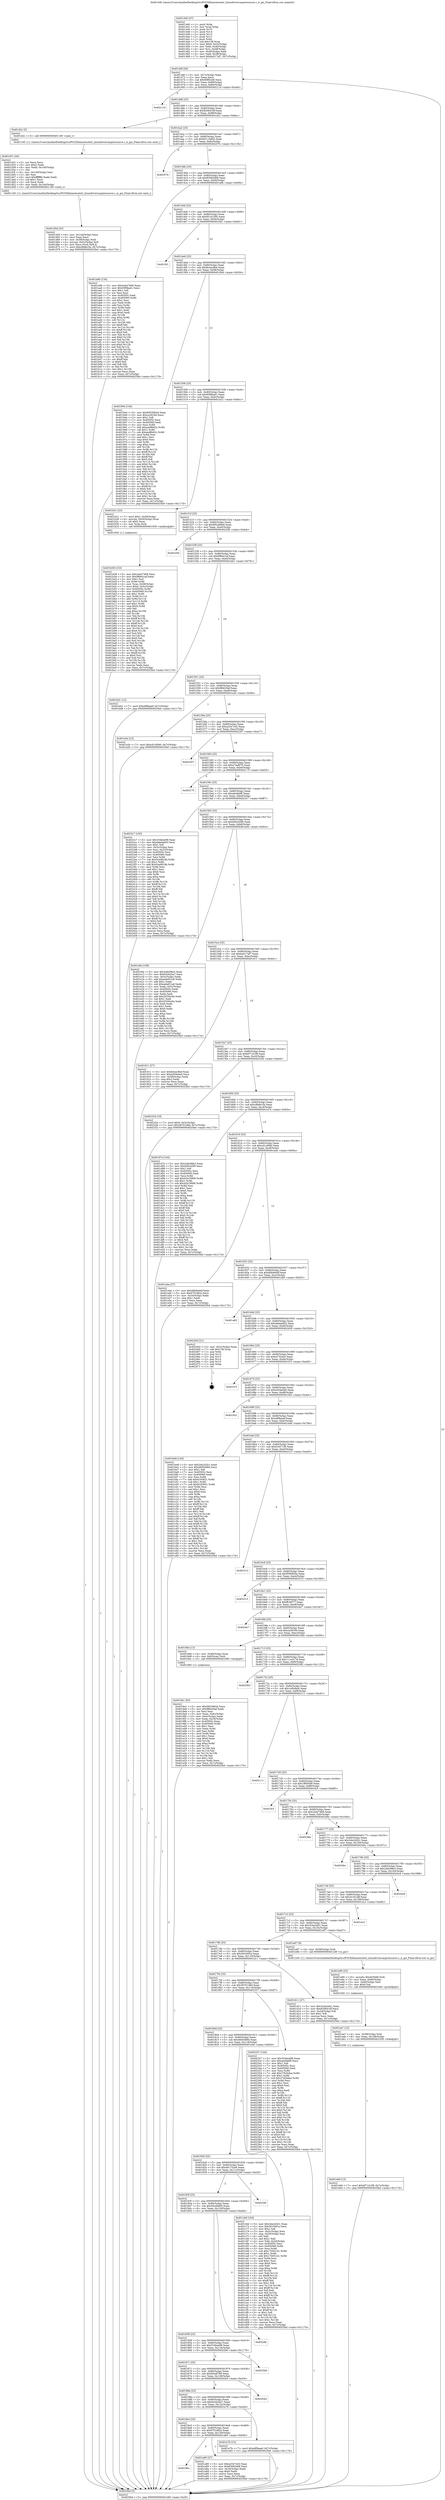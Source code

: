 digraph "0x401440" {
  label = "0x401440 (/mnt/c/Users/mathe/Desktop/tcc/POCII/binaries/extr_linuxdriversacpiresource.c_is_gsi_Final-ollvm.out::main(0))"
  labelloc = "t"
  node[shape=record]

  Entry [label="",width=0.3,height=0.3,shape=circle,fillcolor=black,style=filled]
  "0x40146f" [label="{
     0x40146f [26]\l
     | [instrs]\l
     &nbsp;&nbsp;0x40146f \<+3\>: mov -0x7c(%rbp),%eax\l
     &nbsp;&nbsp;0x401472 \<+2\>: mov %eax,%ecx\l
     &nbsp;&nbsp;0x401474 \<+6\>: sub $0x80ff32d6,%ecx\l
     &nbsp;&nbsp;0x40147a \<+3\>: mov %eax,-0x80(%rbp)\l
     &nbsp;&nbsp;0x40147d \<+6\>: mov %ecx,-0x84(%rbp)\l
     &nbsp;&nbsp;0x401483 \<+6\>: je 000000000040211d \<main+0xcdd\>\l
  }"]
  "0x40211d" [label="{
     0x40211d\l
  }", style=dashed]
  "0x401489" [label="{
     0x401489 [25]\l
     | [instrs]\l
     &nbsp;&nbsp;0x401489 \<+5\>: jmp 000000000040148e \<main+0x4e\>\l
     &nbsp;&nbsp;0x40148e \<+3\>: mov -0x80(%rbp),%eax\l
     &nbsp;&nbsp;0x401491 \<+5\>: sub $0x8206416f,%eax\l
     &nbsp;&nbsp;0x401496 \<+6\>: mov %eax,-0x88(%rbp)\l
     &nbsp;&nbsp;0x40149c \<+6\>: je 0000000000401d2c \<main+0x8ec\>\l
  }"]
  Exit [label="",width=0.3,height=0.3,shape=circle,fillcolor=black,style=filled,peripheries=2]
  "0x401d2c" [label="{
     0x401d2c [5]\l
     | [instrs]\l
     &nbsp;&nbsp;0x401d2c \<+5\>: call 0000000000401160 \<next_i\>\l
     | [calls]\l
     &nbsp;&nbsp;0x401160 \{1\} (/mnt/c/Users/mathe/Desktop/tcc/POCII/binaries/extr_linuxdriversacpiresource.c_is_gsi_Final-ollvm.out::next_i)\l
  }"]
  "0x4014a2" [label="{
     0x4014a2 [25]\l
     | [instrs]\l
     &nbsp;&nbsp;0x4014a2 \<+5\>: jmp 00000000004014a7 \<main+0x67\>\l
     &nbsp;&nbsp;0x4014a7 \<+3\>: mov -0x80(%rbp),%eax\l
     &nbsp;&nbsp;0x4014aa \<+5\>: sub $0x82116dd3,%eax\l
     &nbsp;&nbsp;0x4014af \<+6\>: mov %eax,-0x8c(%rbp)\l
     &nbsp;&nbsp;0x4014b5 \<+6\>: je 000000000040257b \<main+0x113b\>\l
  }"]
  "0x401eb6" [label="{
     0x401eb6 [12]\l
     | [instrs]\l
     &nbsp;&nbsp;0x401eb6 \<+7\>: movl $0xbf714198,-0x7c(%rbp)\l
     &nbsp;&nbsp;0x401ebd \<+5\>: jmp 00000000004025bd \<main+0x117d\>\l
  }"]
  "0x40257b" [label="{
     0x40257b\l
  }", style=dashed]
  "0x4014bb" [label="{
     0x4014bb [25]\l
     | [instrs]\l
     &nbsp;&nbsp;0x4014bb \<+5\>: jmp 00000000004014c0 \<main+0x80\>\l
     &nbsp;&nbsp;0x4014c0 \<+3\>: mov -0x80(%rbp),%eax\l
     &nbsp;&nbsp;0x4014c3 \<+5\>: sub $0x83082d08,%eax\l
     &nbsp;&nbsp;0x4014c8 \<+6\>: mov %eax,-0x90(%rbp)\l
     &nbsp;&nbsp;0x4014ce \<+6\>: je 0000000000401a9b \<main+0x65b\>\l
  }"]
  "0x401ea7" [label="{
     0x401ea7 [15]\l
     | [instrs]\l
     &nbsp;&nbsp;0x401ea7 \<+4\>: mov -0x58(%rbp),%rdi\l
     &nbsp;&nbsp;0x401eab \<+6\>: mov %eax,-0x148(%rbp)\l
     &nbsp;&nbsp;0x401eb1 \<+5\>: call 0000000000401030 \<free@plt\>\l
     | [calls]\l
     &nbsp;&nbsp;0x401030 \{1\} (unknown)\l
  }"]
  "0x401a9b" [label="{
     0x401a9b [134]\l
     | [instrs]\l
     &nbsp;&nbsp;0x401a9b \<+5\>: mov $0x2a447469,%eax\l
     &nbsp;&nbsp;0x401aa0 \<+5\>: mov $0x93f9bad1,%ecx\l
     &nbsp;&nbsp;0x401aa5 \<+2\>: mov $0x1,%dl\l
     &nbsp;&nbsp;0x401aa7 \<+2\>: xor %esi,%esi\l
     &nbsp;&nbsp;0x401aa9 \<+7\>: mov 0x40505c,%edi\l
     &nbsp;&nbsp;0x401ab0 \<+8\>: mov 0x405060,%r8d\l
     &nbsp;&nbsp;0x401ab8 \<+3\>: sub $0x1,%esi\l
     &nbsp;&nbsp;0x401abb \<+3\>: mov %edi,%r9d\l
     &nbsp;&nbsp;0x401abe \<+3\>: add %esi,%r9d\l
     &nbsp;&nbsp;0x401ac1 \<+4\>: imul %r9d,%edi\l
     &nbsp;&nbsp;0x401ac5 \<+3\>: and $0x1,%edi\l
     &nbsp;&nbsp;0x401ac8 \<+3\>: cmp $0x0,%edi\l
     &nbsp;&nbsp;0x401acb \<+4\>: sete %r10b\l
     &nbsp;&nbsp;0x401acf \<+4\>: cmp $0xa,%r8d\l
     &nbsp;&nbsp;0x401ad3 \<+4\>: setl %r11b\l
     &nbsp;&nbsp;0x401ad7 \<+3\>: mov %r10b,%bl\l
     &nbsp;&nbsp;0x401ada \<+3\>: xor $0xff,%bl\l
     &nbsp;&nbsp;0x401add \<+3\>: mov %r11b,%r14b\l
     &nbsp;&nbsp;0x401ae0 \<+4\>: xor $0xff,%r14b\l
     &nbsp;&nbsp;0x401ae4 \<+3\>: xor $0x0,%dl\l
     &nbsp;&nbsp;0x401ae7 \<+3\>: mov %bl,%r15b\l
     &nbsp;&nbsp;0x401aea \<+4\>: and $0x0,%r15b\l
     &nbsp;&nbsp;0x401aee \<+3\>: and %dl,%r10b\l
     &nbsp;&nbsp;0x401af1 \<+3\>: mov %r14b,%r12b\l
     &nbsp;&nbsp;0x401af4 \<+4\>: and $0x0,%r12b\l
     &nbsp;&nbsp;0x401af8 \<+3\>: and %dl,%r11b\l
     &nbsp;&nbsp;0x401afb \<+3\>: or %r10b,%r15b\l
     &nbsp;&nbsp;0x401afe \<+3\>: or %r11b,%r12b\l
     &nbsp;&nbsp;0x401b01 \<+3\>: xor %r12b,%r15b\l
     &nbsp;&nbsp;0x401b04 \<+3\>: or %r14b,%bl\l
     &nbsp;&nbsp;0x401b07 \<+3\>: xor $0xff,%bl\l
     &nbsp;&nbsp;0x401b0a \<+3\>: or $0x0,%dl\l
     &nbsp;&nbsp;0x401b0d \<+2\>: and %dl,%bl\l
     &nbsp;&nbsp;0x401b0f \<+3\>: or %bl,%r15b\l
     &nbsp;&nbsp;0x401b12 \<+4\>: test $0x1,%r15b\l
     &nbsp;&nbsp;0x401b16 \<+3\>: cmovne %ecx,%eax\l
     &nbsp;&nbsp;0x401b19 \<+3\>: mov %eax,-0x7c(%rbp)\l
     &nbsp;&nbsp;0x401b1c \<+5\>: jmp 00000000004025bd \<main+0x117d\>\l
  }"]
  "0x4014d4" [label="{
     0x4014d4 [25]\l
     | [instrs]\l
     &nbsp;&nbsp;0x4014d4 \<+5\>: jmp 00000000004014d9 \<main+0x99\>\l
     &nbsp;&nbsp;0x4014d9 \<+3\>: mov -0x80(%rbp),%eax\l
     &nbsp;&nbsp;0x4014dc \<+5\>: sub $0x851e2395,%eax\l
     &nbsp;&nbsp;0x4014e1 \<+6\>: mov %eax,-0x94(%rbp)\l
     &nbsp;&nbsp;0x4014e7 \<+6\>: je 0000000000401fd1 \<main+0xb91\>\l
  }"]
  "0x401e90" [label="{
     0x401e90 [23]\l
     | [instrs]\l
     &nbsp;&nbsp;0x401e90 \<+10\>: movabs $0x4030d6,%rdi\l
     &nbsp;&nbsp;0x401e9a \<+3\>: mov %eax,-0x60(%rbp)\l
     &nbsp;&nbsp;0x401e9d \<+3\>: mov -0x60(%rbp),%esi\l
     &nbsp;&nbsp;0x401ea0 \<+2\>: mov $0x0,%al\l
     &nbsp;&nbsp;0x401ea2 \<+5\>: call 0000000000401040 \<printf@plt\>\l
     | [calls]\l
     &nbsp;&nbsp;0x401040 \{1\} (unknown)\l
  }"]
  "0x401fd1" [label="{
     0x401fd1\l
  }", style=dashed]
  "0x4014ed" [label="{
     0x4014ed [25]\l
     | [instrs]\l
     &nbsp;&nbsp;0x4014ed \<+5\>: jmp 00000000004014f2 \<main+0xb2\>\l
     &nbsp;&nbsp;0x4014f2 \<+3\>: mov -0x80(%rbp),%eax\l
     &nbsp;&nbsp;0x4014f5 \<+5\>: sub $0x8cbac9bd,%eax\l
     &nbsp;&nbsp;0x4014fa \<+6\>: mov %eax,-0x98(%rbp)\l
     &nbsp;&nbsp;0x401500 \<+6\>: je 0000000000401944 \<main+0x504\>\l
  }"]
  "0x401d5d" [label="{
     0x401d5d [33]\l
     | [instrs]\l
     &nbsp;&nbsp;0x401d5d \<+6\>: mov -0x144(%rbp),%ecx\l
     &nbsp;&nbsp;0x401d63 \<+3\>: imul %eax,%ecx\l
     &nbsp;&nbsp;0x401d66 \<+4\>: mov -0x58(%rbp),%rdi\l
     &nbsp;&nbsp;0x401d6a \<+4\>: movslq -0x5c(%rbp),%r8\l
     &nbsp;&nbsp;0x401d6e \<+4\>: mov %ecx,(%rdi,%r8,4)\l
     &nbsp;&nbsp;0x401d72 \<+7\>: movl $0xc8b8e1fa,-0x7c(%rbp)\l
     &nbsp;&nbsp;0x401d79 \<+5\>: jmp 00000000004025bd \<main+0x117d\>\l
  }"]
  "0x401944" [label="{
     0x401944 [144]\l
     | [instrs]\l
     &nbsp;&nbsp;0x401944 \<+5\>: mov $0x69539644,%eax\l
     &nbsp;&nbsp;0x401949 \<+5\>: mov $0xca39184,%ecx\l
     &nbsp;&nbsp;0x40194e \<+2\>: mov $0x1,%dl\l
     &nbsp;&nbsp;0x401950 \<+7\>: mov 0x40505c,%esi\l
     &nbsp;&nbsp;0x401957 \<+7\>: mov 0x405060,%edi\l
     &nbsp;&nbsp;0x40195e \<+3\>: mov %esi,%r8d\l
     &nbsp;&nbsp;0x401961 \<+7\>: add $0xeed8b62c,%r8d\l
     &nbsp;&nbsp;0x401968 \<+4\>: sub $0x1,%r8d\l
     &nbsp;&nbsp;0x40196c \<+7\>: sub $0xeed8b62c,%r8d\l
     &nbsp;&nbsp;0x401973 \<+4\>: imul %r8d,%esi\l
     &nbsp;&nbsp;0x401977 \<+3\>: and $0x1,%esi\l
     &nbsp;&nbsp;0x40197a \<+3\>: cmp $0x0,%esi\l
     &nbsp;&nbsp;0x40197d \<+4\>: sete %r9b\l
     &nbsp;&nbsp;0x401981 \<+3\>: cmp $0xa,%edi\l
     &nbsp;&nbsp;0x401984 \<+4\>: setl %r10b\l
     &nbsp;&nbsp;0x401988 \<+3\>: mov %r9b,%r11b\l
     &nbsp;&nbsp;0x40198b \<+4\>: xor $0xff,%r11b\l
     &nbsp;&nbsp;0x40198f \<+3\>: mov %r10b,%bl\l
     &nbsp;&nbsp;0x401992 \<+3\>: xor $0xff,%bl\l
     &nbsp;&nbsp;0x401995 \<+3\>: xor $0x0,%dl\l
     &nbsp;&nbsp;0x401998 \<+3\>: mov %r11b,%r14b\l
     &nbsp;&nbsp;0x40199b \<+4\>: and $0x0,%r14b\l
     &nbsp;&nbsp;0x40199f \<+3\>: and %dl,%r9b\l
     &nbsp;&nbsp;0x4019a2 \<+3\>: mov %bl,%r15b\l
     &nbsp;&nbsp;0x4019a5 \<+4\>: and $0x0,%r15b\l
     &nbsp;&nbsp;0x4019a9 \<+3\>: and %dl,%r10b\l
     &nbsp;&nbsp;0x4019ac \<+3\>: or %r9b,%r14b\l
     &nbsp;&nbsp;0x4019af \<+3\>: or %r10b,%r15b\l
     &nbsp;&nbsp;0x4019b2 \<+3\>: xor %r15b,%r14b\l
     &nbsp;&nbsp;0x4019b5 \<+3\>: or %bl,%r11b\l
     &nbsp;&nbsp;0x4019b8 \<+4\>: xor $0xff,%r11b\l
     &nbsp;&nbsp;0x4019bc \<+3\>: or $0x0,%dl\l
     &nbsp;&nbsp;0x4019bf \<+3\>: and %dl,%r11b\l
     &nbsp;&nbsp;0x4019c2 \<+3\>: or %r11b,%r14b\l
     &nbsp;&nbsp;0x4019c5 \<+4\>: test $0x1,%r14b\l
     &nbsp;&nbsp;0x4019c9 \<+3\>: cmovne %ecx,%eax\l
     &nbsp;&nbsp;0x4019cc \<+3\>: mov %eax,-0x7c(%rbp)\l
     &nbsp;&nbsp;0x4019cf \<+5\>: jmp 00000000004025bd \<main+0x117d\>\l
  }"]
  "0x401506" [label="{
     0x401506 [25]\l
     | [instrs]\l
     &nbsp;&nbsp;0x401506 \<+5\>: jmp 000000000040150b \<main+0xcb\>\l
     &nbsp;&nbsp;0x40150b \<+3\>: mov -0x80(%rbp),%eax\l
     &nbsp;&nbsp;0x40150e \<+5\>: sub $0x93f9bad1,%eax\l
     &nbsp;&nbsp;0x401513 \<+6\>: mov %eax,-0x9c(%rbp)\l
     &nbsp;&nbsp;0x401519 \<+6\>: je 0000000000401b21 \<main+0x6e1\>\l
  }"]
  "0x401d31" [label="{
     0x401d31 [44]\l
     | [instrs]\l
     &nbsp;&nbsp;0x401d31 \<+2\>: xor %ecx,%ecx\l
     &nbsp;&nbsp;0x401d33 \<+5\>: mov $0x2,%edx\l
     &nbsp;&nbsp;0x401d38 \<+6\>: mov %edx,-0x140(%rbp)\l
     &nbsp;&nbsp;0x401d3e \<+1\>: cltd\l
     &nbsp;&nbsp;0x401d3f \<+6\>: mov -0x140(%rbp),%esi\l
     &nbsp;&nbsp;0x401d45 \<+2\>: idiv %esi\l
     &nbsp;&nbsp;0x401d47 \<+6\>: imul $0xfffffffe,%edx,%edx\l
     &nbsp;&nbsp;0x401d4d \<+3\>: sub $0x1,%ecx\l
     &nbsp;&nbsp;0x401d50 \<+2\>: sub %ecx,%edx\l
     &nbsp;&nbsp;0x401d52 \<+6\>: mov %edx,-0x144(%rbp)\l
     &nbsp;&nbsp;0x401d58 \<+5\>: call 0000000000401160 \<next_i\>\l
     | [calls]\l
     &nbsp;&nbsp;0x401160 \{1\} (/mnt/c/Users/mathe/Desktop/tcc/POCII/binaries/extr_linuxdriversacpiresource.c_is_gsi_Final-ollvm.out::next_i)\l
  }"]
  "0x401b21" [label="{
     0x401b21 [23]\l
     | [instrs]\l
     &nbsp;&nbsp;0x401b21 \<+7\>: movl $0x1,-0x50(%rbp)\l
     &nbsp;&nbsp;0x401b28 \<+4\>: movslq -0x50(%rbp),%rax\l
     &nbsp;&nbsp;0x401b2c \<+4\>: shl $0x2,%rax\l
     &nbsp;&nbsp;0x401b30 \<+3\>: mov %rax,%rdi\l
     &nbsp;&nbsp;0x401b33 \<+5\>: call 0000000000401050 \<malloc@plt\>\l
     | [calls]\l
     &nbsp;&nbsp;0x401050 \{1\} (unknown)\l
  }"]
  "0x40151f" [label="{
     0x40151f [25]\l
     | [instrs]\l
     &nbsp;&nbsp;0x40151f \<+5\>: jmp 0000000000401524 \<main+0xe4\>\l
     &nbsp;&nbsp;0x401524 \<+3\>: mov -0x80(%rbp),%eax\l
     &nbsp;&nbsp;0x401527 \<+5\>: sub $0x992a68ed,%eax\l
     &nbsp;&nbsp;0x40152c \<+6\>: mov %eax,-0xa0(%rbp)\l
     &nbsp;&nbsp;0x401532 \<+6\>: je 000000000040220b \<main+0xdcb\>\l
  }"]
  "0x401b38" [label="{
     0x401b38 [153]\l
     | [instrs]\l
     &nbsp;&nbsp;0x401b38 \<+5\>: mov $0x2a447469,%ecx\l
     &nbsp;&nbsp;0x401b3d \<+5\>: mov $0x9f6641af,%edx\l
     &nbsp;&nbsp;0x401b42 \<+3\>: mov $0x1,%sil\l
     &nbsp;&nbsp;0x401b45 \<+3\>: xor %r8d,%r8d\l
     &nbsp;&nbsp;0x401b48 \<+4\>: mov %rax,-0x58(%rbp)\l
     &nbsp;&nbsp;0x401b4c \<+7\>: movl $0x0,-0x5c(%rbp)\l
     &nbsp;&nbsp;0x401b53 \<+8\>: mov 0x40505c,%r9d\l
     &nbsp;&nbsp;0x401b5b \<+8\>: mov 0x405060,%r10d\l
     &nbsp;&nbsp;0x401b63 \<+4\>: sub $0x1,%r8d\l
     &nbsp;&nbsp;0x401b67 \<+3\>: mov %r9d,%r11d\l
     &nbsp;&nbsp;0x401b6a \<+3\>: add %r8d,%r11d\l
     &nbsp;&nbsp;0x401b6d \<+4\>: imul %r11d,%r9d\l
     &nbsp;&nbsp;0x401b71 \<+4\>: and $0x1,%r9d\l
     &nbsp;&nbsp;0x401b75 \<+4\>: cmp $0x0,%r9d\l
     &nbsp;&nbsp;0x401b79 \<+3\>: sete %bl\l
     &nbsp;&nbsp;0x401b7c \<+4\>: cmp $0xa,%r10d\l
     &nbsp;&nbsp;0x401b80 \<+4\>: setl %r14b\l
     &nbsp;&nbsp;0x401b84 \<+3\>: mov %bl,%r15b\l
     &nbsp;&nbsp;0x401b87 \<+4\>: xor $0xff,%r15b\l
     &nbsp;&nbsp;0x401b8b \<+3\>: mov %r14b,%r12b\l
     &nbsp;&nbsp;0x401b8e \<+4\>: xor $0xff,%r12b\l
     &nbsp;&nbsp;0x401b92 \<+4\>: xor $0x0,%sil\l
     &nbsp;&nbsp;0x401b96 \<+3\>: mov %r15b,%r13b\l
     &nbsp;&nbsp;0x401b99 \<+4\>: and $0x0,%r13b\l
     &nbsp;&nbsp;0x401b9d \<+3\>: and %sil,%bl\l
     &nbsp;&nbsp;0x401ba0 \<+3\>: mov %r12b,%al\l
     &nbsp;&nbsp;0x401ba3 \<+2\>: and $0x0,%al\l
     &nbsp;&nbsp;0x401ba5 \<+3\>: and %sil,%r14b\l
     &nbsp;&nbsp;0x401ba8 \<+3\>: or %bl,%r13b\l
     &nbsp;&nbsp;0x401bab \<+3\>: or %r14b,%al\l
     &nbsp;&nbsp;0x401bae \<+3\>: xor %al,%r13b\l
     &nbsp;&nbsp;0x401bb1 \<+3\>: or %r12b,%r15b\l
     &nbsp;&nbsp;0x401bb4 \<+4\>: xor $0xff,%r15b\l
     &nbsp;&nbsp;0x401bb8 \<+4\>: or $0x0,%sil\l
     &nbsp;&nbsp;0x401bbc \<+3\>: and %sil,%r15b\l
     &nbsp;&nbsp;0x401bbf \<+3\>: or %r15b,%r13b\l
     &nbsp;&nbsp;0x401bc2 \<+4\>: test $0x1,%r13b\l
     &nbsp;&nbsp;0x401bc6 \<+3\>: cmovne %edx,%ecx\l
     &nbsp;&nbsp;0x401bc9 \<+3\>: mov %ecx,-0x7c(%rbp)\l
     &nbsp;&nbsp;0x401bcc \<+5\>: jmp 00000000004025bd \<main+0x117d\>\l
  }"]
  "0x40220b" [label="{
     0x40220b\l
  }", style=dashed]
  "0x401538" [label="{
     0x401538 [25]\l
     | [instrs]\l
     &nbsp;&nbsp;0x401538 \<+5\>: jmp 000000000040153d \<main+0xfd\>\l
     &nbsp;&nbsp;0x40153d \<+3\>: mov -0x80(%rbp),%eax\l
     &nbsp;&nbsp;0x401540 \<+5\>: sub $0x9f6641af,%eax\l
     &nbsp;&nbsp;0x401545 \<+6\>: mov %eax,-0xa4(%rbp)\l
     &nbsp;&nbsp;0x40154b \<+6\>: je 0000000000401bd1 \<main+0x791\>\l
  }"]
  "0x4018bc" [label="{
     0x4018bc\l
  }", style=dashed]
  "0x401bd1" [label="{
     0x401bd1 [12]\l
     | [instrs]\l
     &nbsp;&nbsp;0x401bd1 \<+7\>: movl $0xe8f9aaef,-0x7c(%rbp)\l
     &nbsp;&nbsp;0x401bd8 \<+5\>: jmp 00000000004025bd \<main+0x117d\>\l
  }"]
  "0x401551" [label="{
     0x401551 [25]\l
     | [instrs]\l
     &nbsp;&nbsp;0x401551 \<+5\>: jmp 0000000000401556 \<main+0x116\>\l
     &nbsp;&nbsp;0x401556 \<+3\>: mov -0x80(%rbp),%eax\l
     &nbsp;&nbsp;0x401559 \<+5\>: sub $0x9fb629af,%eax\l
     &nbsp;&nbsp;0x40155e \<+6\>: mov %eax,-0xa8(%rbp)\l
     &nbsp;&nbsp;0x401564 \<+6\>: je 0000000000401a3e \<main+0x5fe\>\l
  }"]
  "0x401a80" [label="{
     0x401a80 [27]\l
     | [instrs]\l
     &nbsp;&nbsp;0x401a80 \<+5\>: mov $0xa2547c43,%eax\l
     &nbsp;&nbsp;0x401a85 \<+5\>: mov $0x83082d08,%ecx\l
     &nbsp;&nbsp;0x401a8a \<+3\>: mov -0x34(%rbp),%edx\l
     &nbsp;&nbsp;0x401a8d \<+3\>: cmp $0x0,%edx\l
     &nbsp;&nbsp;0x401a90 \<+3\>: cmove %ecx,%eax\l
     &nbsp;&nbsp;0x401a93 \<+3\>: mov %eax,-0x7c(%rbp)\l
     &nbsp;&nbsp;0x401a96 \<+5\>: jmp 00000000004025bd \<main+0x117d\>\l
  }"]
  "0x401a3e" [label="{
     0x401a3e [12]\l
     | [instrs]\l
     &nbsp;&nbsp;0x401a3e \<+7\>: movl $0xcd1c6f46,-0x7c(%rbp)\l
     &nbsp;&nbsp;0x401a45 \<+5\>: jmp 00000000004025bd \<main+0x117d\>\l
  }"]
  "0x40156a" [label="{
     0x40156a [25]\l
     | [instrs]\l
     &nbsp;&nbsp;0x40156a \<+5\>: jmp 000000000040156f \<main+0x12f\>\l
     &nbsp;&nbsp;0x40156f \<+3\>: mov -0x80(%rbp),%eax\l
     &nbsp;&nbsp;0x401572 \<+5\>: sub $0xa2547c43,%eax\l
     &nbsp;&nbsp;0x401577 \<+6\>: mov %eax,-0xac(%rbp)\l
     &nbsp;&nbsp;0x40157d \<+6\>: je 0000000000402307 \<main+0xec7\>\l
  }"]
  "0x4018a3" [label="{
     0x4018a3 [25]\l
     | [instrs]\l
     &nbsp;&nbsp;0x4018a3 \<+5\>: jmp 00000000004018a8 \<main+0x468\>\l
     &nbsp;&nbsp;0x4018a8 \<+3\>: mov -0x80(%rbp),%eax\l
     &nbsp;&nbsp;0x4018ab \<+5\>: sub $0x67f1d82e,%eax\l
     &nbsp;&nbsp;0x4018b0 \<+6\>: mov %eax,-0x130(%rbp)\l
     &nbsp;&nbsp;0x4018b6 \<+6\>: je 0000000000401a80 \<main+0x640\>\l
  }"]
  "0x402307" [label="{
     0x402307\l
  }", style=dashed]
  "0x401583" [label="{
     0x401583 [25]\l
     | [instrs]\l
     &nbsp;&nbsp;0x401583 \<+5\>: jmp 0000000000401588 \<main+0x148\>\l
     &nbsp;&nbsp;0x401588 \<+3\>: mov -0x80(%rbp),%eax\l
     &nbsp;&nbsp;0x40158b \<+5\>: sub $0xa74af070,%eax\l
     &nbsp;&nbsp;0x401590 \<+6\>: mov %eax,-0xb0(%rbp)\l
     &nbsp;&nbsp;0x401596 \<+6\>: je 0000000000402175 \<main+0xd35\>\l
  }"]
  "0x401e7b" [label="{
     0x401e7b [12]\l
     | [instrs]\l
     &nbsp;&nbsp;0x401e7b \<+7\>: movl $0xe8f9aaef,-0x7c(%rbp)\l
     &nbsp;&nbsp;0x401e82 \<+5\>: jmp 00000000004025bd \<main+0x117d\>\l
  }"]
  "0x402175" [label="{
     0x402175\l
  }", style=dashed]
  "0x40159c" [label="{
     0x40159c [25]\l
     | [instrs]\l
     &nbsp;&nbsp;0x40159c \<+5\>: jmp 00000000004015a1 \<main+0x161\>\l
     &nbsp;&nbsp;0x4015a1 \<+3\>: mov -0x80(%rbp),%eax\l
     &nbsp;&nbsp;0x4015a4 \<+5\>: sub $0xabcfebf9,%eax\l
     &nbsp;&nbsp;0x4015a9 \<+6\>: mov %eax,-0xb4(%rbp)\l
     &nbsp;&nbsp;0x4015af \<+6\>: je 00000000004023c7 \<main+0xf87\>\l
  }"]
  "0x40188a" [label="{
     0x40188a [25]\l
     | [instrs]\l
     &nbsp;&nbsp;0x40188a \<+5\>: jmp 000000000040188f \<main+0x44f\>\l
     &nbsp;&nbsp;0x40188f \<+3\>: mov -0x80(%rbp),%eax\l
     &nbsp;&nbsp;0x401892 \<+5\>: sub $0x642b2ba7,%eax\l
     &nbsp;&nbsp;0x401897 \<+6\>: mov %eax,-0x12c(%rbp)\l
     &nbsp;&nbsp;0x40189d \<+6\>: je 0000000000401e7b \<main+0xa3b\>\l
  }"]
  "0x4023c7" [label="{
     0x4023c7 [150]\l
     | [instrs]\l
     &nbsp;&nbsp;0x4023c7 \<+5\>: mov $0x534bee98,%eax\l
     &nbsp;&nbsp;0x4023cc \<+5\>: mov $0xddeba603,%ecx\l
     &nbsp;&nbsp;0x4023d1 \<+2\>: mov $0x1,%dl\l
     &nbsp;&nbsp;0x4023d3 \<+3\>: mov -0x3c(%rbp),%esi\l
     &nbsp;&nbsp;0x4023d6 \<+3\>: mov %esi,-0x2c(%rbp)\l
     &nbsp;&nbsp;0x4023d9 \<+7\>: mov 0x40505c,%esi\l
     &nbsp;&nbsp;0x4023e0 \<+7\>: mov 0x405060,%edi\l
     &nbsp;&nbsp;0x4023e7 \<+3\>: mov %esi,%r8d\l
     &nbsp;&nbsp;0x4023ea \<+7\>: sub $0x5ced818b,%r8d\l
     &nbsp;&nbsp;0x4023f1 \<+4\>: sub $0x1,%r8d\l
     &nbsp;&nbsp;0x4023f5 \<+7\>: add $0x5ced818b,%r8d\l
     &nbsp;&nbsp;0x4023fc \<+4\>: imul %r8d,%esi\l
     &nbsp;&nbsp;0x402400 \<+3\>: and $0x1,%esi\l
     &nbsp;&nbsp;0x402403 \<+3\>: cmp $0x0,%esi\l
     &nbsp;&nbsp;0x402406 \<+4\>: sete %r9b\l
     &nbsp;&nbsp;0x40240a \<+3\>: cmp $0xa,%edi\l
     &nbsp;&nbsp;0x40240d \<+4\>: setl %r10b\l
     &nbsp;&nbsp;0x402411 \<+3\>: mov %r9b,%r11b\l
     &nbsp;&nbsp;0x402414 \<+4\>: xor $0xff,%r11b\l
     &nbsp;&nbsp;0x402418 \<+3\>: mov %r10b,%bl\l
     &nbsp;&nbsp;0x40241b \<+3\>: xor $0xff,%bl\l
     &nbsp;&nbsp;0x40241e \<+3\>: xor $0x0,%dl\l
     &nbsp;&nbsp;0x402421 \<+3\>: mov %r11b,%r14b\l
     &nbsp;&nbsp;0x402424 \<+4\>: and $0x0,%r14b\l
     &nbsp;&nbsp;0x402428 \<+3\>: and %dl,%r9b\l
     &nbsp;&nbsp;0x40242b \<+3\>: mov %bl,%r15b\l
     &nbsp;&nbsp;0x40242e \<+4\>: and $0x0,%r15b\l
     &nbsp;&nbsp;0x402432 \<+3\>: and %dl,%r10b\l
     &nbsp;&nbsp;0x402435 \<+3\>: or %r9b,%r14b\l
     &nbsp;&nbsp;0x402438 \<+3\>: or %r10b,%r15b\l
     &nbsp;&nbsp;0x40243b \<+3\>: xor %r15b,%r14b\l
     &nbsp;&nbsp;0x40243e \<+3\>: or %bl,%r11b\l
     &nbsp;&nbsp;0x402441 \<+4\>: xor $0xff,%r11b\l
     &nbsp;&nbsp;0x402445 \<+3\>: or $0x0,%dl\l
     &nbsp;&nbsp;0x402448 \<+3\>: and %dl,%r11b\l
     &nbsp;&nbsp;0x40244b \<+3\>: or %r11b,%r14b\l
     &nbsp;&nbsp;0x40244e \<+4\>: test $0x1,%r14b\l
     &nbsp;&nbsp;0x402452 \<+3\>: cmovne %ecx,%eax\l
     &nbsp;&nbsp;0x402455 \<+3\>: mov %eax,-0x7c(%rbp)\l
     &nbsp;&nbsp;0x402458 \<+5\>: jmp 00000000004025bd \<main+0x117d\>\l
  }"]
  "0x4015b5" [label="{
     0x4015b5 [25]\l
     | [instrs]\l
     &nbsp;&nbsp;0x4015b5 \<+5\>: jmp 00000000004015ba \<main+0x17a\>\l
     &nbsp;&nbsp;0x4015ba \<+3\>: mov -0x80(%rbp),%eax\l
     &nbsp;&nbsp;0x4015bd \<+5\>: sub $0xb00c45f0,%eax\l
     &nbsp;&nbsp;0x4015c2 \<+6\>: mov %eax,-0xb8(%rbp)\l
     &nbsp;&nbsp;0x4015c8 \<+6\>: je 0000000000401e0e \<main+0x9ce\>\l
  }"]
  "0x402044" [label="{
     0x402044\l
  }", style=dashed]
  "0x401e0e" [label="{
     0x401e0e [109]\l
     | [instrs]\l
     &nbsp;&nbsp;0x401e0e \<+5\>: mov $0x2ddc98e3,%eax\l
     &nbsp;&nbsp;0x401e13 \<+5\>: mov $0x642b2ba7,%ecx\l
     &nbsp;&nbsp;0x401e18 \<+3\>: mov -0x5c(%rbp),%edx\l
     &nbsp;&nbsp;0x401e1b \<+6\>: add $0xeebd51a6,%edx\l
     &nbsp;&nbsp;0x401e21 \<+3\>: add $0x1,%edx\l
     &nbsp;&nbsp;0x401e24 \<+6\>: sub $0xeebd51a6,%edx\l
     &nbsp;&nbsp;0x401e2a \<+3\>: mov %edx,-0x5c(%rbp)\l
     &nbsp;&nbsp;0x401e2d \<+7\>: mov 0x40505c,%edx\l
     &nbsp;&nbsp;0x401e34 \<+7\>: mov 0x405060,%esi\l
     &nbsp;&nbsp;0x401e3b \<+2\>: mov %edx,%edi\l
     &nbsp;&nbsp;0x401e3d \<+6\>: add $0x2035bc6a,%edi\l
     &nbsp;&nbsp;0x401e43 \<+3\>: sub $0x1,%edi\l
     &nbsp;&nbsp;0x401e46 \<+6\>: sub $0x2035bc6a,%edi\l
     &nbsp;&nbsp;0x401e4c \<+3\>: imul %edi,%edx\l
     &nbsp;&nbsp;0x401e4f \<+3\>: and $0x1,%edx\l
     &nbsp;&nbsp;0x401e52 \<+3\>: cmp $0x0,%edx\l
     &nbsp;&nbsp;0x401e55 \<+4\>: sete %r8b\l
     &nbsp;&nbsp;0x401e59 \<+3\>: cmp $0xa,%esi\l
     &nbsp;&nbsp;0x401e5c \<+4\>: setl %r9b\l
     &nbsp;&nbsp;0x401e60 \<+3\>: mov %r8b,%r10b\l
     &nbsp;&nbsp;0x401e63 \<+3\>: and %r9b,%r10b\l
     &nbsp;&nbsp;0x401e66 \<+3\>: xor %r9b,%r8b\l
     &nbsp;&nbsp;0x401e69 \<+3\>: or %r8b,%r10b\l
     &nbsp;&nbsp;0x401e6c \<+4\>: test $0x1,%r10b\l
     &nbsp;&nbsp;0x401e70 \<+3\>: cmovne %ecx,%eax\l
     &nbsp;&nbsp;0x401e73 \<+3\>: mov %eax,-0x7c(%rbp)\l
     &nbsp;&nbsp;0x401e76 \<+5\>: jmp 00000000004025bd \<main+0x117d\>\l
  }"]
  "0x4015ce" [label="{
     0x4015ce [25]\l
     | [instrs]\l
     &nbsp;&nbsp;0x4015ce \<+5\>: jmp 00000000004015d3 \<main+0x193\>\l
     &nbsp;&nbsp;0x4015d3 \<+3\>: mov -0x80(%rbp),%eax\l
     &nbsp;&nbsp;0x4015d6 \<+5\>: sub $0xba517af7,%eax\l
     &nbsp;&nbsp;0x4015db \<+6\>: mov %eax,-0xbc(%rbp)\l
     &nbsp;&nbsp;0x4015e1 \<+6\>: je 0000000000401911 \<main+0x4d1\>\l
  }"]
  "0x401871" [label="{
     0x401871 [25]\l
     | [instrs]\l
     &nbsp;&nbsp;0x401871 \<+5\>: jmp 0000000000401876 \<main+0x436\>\l
     &nbsp;&nbsp;0x401876 \<+3\>: mov -0x80(%rbp),%eax\l
     &nbsp;&nbsp;0x401879 \<+5\>: sub $0x60edf789,%eax\l
     &nbsp;&nbsp;0x40187e \<+6\>: mov %eax,-0x128(%rbp)\l
     &nbsp;&nbsp;0x401884 \<+6\>: je 0000000000402044 \<main+0xc04\>\l
  }"]
  "0x401911" [label="{
     0x401911 [27]\l
     | [instrs]\l
     &nbsp;&nbsp;0x401911 \<+5\>: mov $0x8cbac9bd,%eax\l
     &nbsp;&nbsp;0x401916 \<+5\>: mov $0xe504e0a0,%ecx\l
     &nbsp;&nbsp;0x40191b \<+3\>: mov -0x38(%rbp),%edx\l
     &nbsp;&nbsp;0x40191e \<+3\>: cmp $0x2,%edx\l
     &nbsp;&nbsp;0x401921 \<+3\>: cmovne %ecx,%eax\l
     &nbsp;&nbsp;0x401924 \<+3\>: mov %eax,-0x7c(%rbp)\l
     &nbsp;&nbsp;0x401927 \<+5\>: jmp 00000000004025bd \<main+0x117d\>\l
  }"]
  "0x4015e7" [label="{
     0x4015e7 [25]\l
     | [instrs]\l
     &nbsp;&nbsp;0x4015e7 \<+5\>: jmp 00000000004015ec \<main+0x1ac\>\l
     &nbsp;&nbsp;0x4015ec \<+3\>: mov -0x80(%rbp),%eax\l
     &nbsp;&nbsp;0x4015ef \<+5\>: sub $0xbf714198,%eax\l
     &nbsp;&nbsp;0x4015f4 \<+6\>: mov %eax,-0xc0(%rbp)\l
     &nbsp;&nbsp;0x4015fa \<+6\>: je 0000000000402324 \<main+0xee4\>\l
  }"]
  "0x4025bd" [label="{
     0x4025bd [5]\l
     | [instrs]\l
     &nbsp;&nbsp;0x4025bd \<+5\>: jmp 000000000040146f \<main+0x2f\>\l
  }"]
  "0x401440" [label="{
     0x401440 [47]\l
     | [instrs]\l
     &nbsp;&nbsp;0x401440 \<+1\>: push %rbp\l
     &nbsp;&nbsp;0x401441 \<+3\>: mov %rsp,%rbp\l
     &nbsp;&nbsp;0x401444 \<+2\>: push %r15\l
     &nbsp;&nbsp;0x401446 \<+2\>: push %r14\l
     &nbsp;&nbsp;0x401448 \<+2\>: push %r13\l
     &nbsp;&nbsp;0x40144a \<+2\>: push %r12\l
     &nbsp;&nbsp;0x40144c \<+1\>: push %rbx\l
     &nbsp;&nbsp;0x40144d \<+7\>: sub $0x138,%rsp\l
     &nbsp;&nbsp;0x401454 \<+7\>: movl $0x0,-0x3c(%rbp)\l
     &nbsp;&nbsp;0x40145b \<+3\>: mov %edi,-0x40(%rbp)\l
     &nbsp;&nbsp;0x40145e \<+4\>: mov %rsi,-0x48(%rbp)\l
     &nbsp;&nbsp;0x401462 \<+3\>: mov -0x40(%rbp),%edi\l
     &nbsp;&nbsp;0x401465 \<+3\>: mov %edi,-0x38(%rbp)\l
     &nbsp;&nbsp;0x401468 \<+7\>: movl $0xba517af7,-0x7c(%rbp)\l
  }"]
  "0x4025b6" [label="{
     0x4025b6\l
  }", style=dashed]
  "0x402324" [label="{
     0x402324 [19]\l
     | [instrs]\l
     &nbsp;&nbsp;0x402324 \<+7\>: movl $0x0,-0x3c(%rbp)\l
     &nbsp;&nbsp;0x40232b \<+7\>: movl $0x3870148d,-0x7c(%rbp)\l
     &nbsp;&nbsp;0x402332 \<+5\>: jmp 00000000004025bd \<main+0x117d\>\l
  }"]
  "0x401600" [label="{
     0x401600 [25]\l
     | [instrs]\l
     &nbsp;&nbsp;0x401600 \<+5\>: jmp 0000000000401605 \<main+0x1c5\>\l
     &nbsp;&nbsp;0x401605 \<+3\>: mov -0x80(%rbp),%eax\l
     &nbsp;&nbsp;0x401608 \<+5\>: sub $0xc8b8e1fa,%eax\l
     &nbsp;&nbsp;0x40160d \<+6\>: mov %eax,-0xc4(%rbp)\l
     &nbsp;&nbsp;0x401613 \<+6\>: je 0000000000401d7e \<main+0x93e\>\l
  }"]
  "0x401858" [label="{
     0x401858 [25]\l
     | [instrs]\l
     &nbsp;&nbsp;0x401858 \<+5\>: jmp 000000000040185d \<main+0x41d\>\l
     &nbsp;&nbsp;0x40185d \<+3\>: mov -0x80(%rbp),%eax\l
     &nbsp;&nbsp;0x401860 \<+5\>: sub $0x534bee98,%eax\l
     &nbsp;&nbsp;0x401865 \<+6\>: mov %eax,-0x124(%rbp)\l
     &nbsp;&nbsp;0x40186b \<+6\>: je 00000000004025b6 \<main+0x1176\>\l
  }"]
  "0x401d7e" [label="{
     0x401d7e [144]\l
     | [instrs]\l
     &nbsp;&nbsp;0x401d7e \<+5\>: mov $0x2ddc98e3,%eax\l
     &nbsp;&nbsp;0x401d83 \<+5\>: mov $0xb00c45f0,%ecx\l
     &nbsp;&nbsp;0x401d88 \<+2\>: mov $0x1,%dl\l
     &nbsp;&nbsp;0x401d8a \<+7\>: mov 0x40505c,%esi\l
     &nbsp;&nbsp;0x401d91 \<+7\>: mov 0x405060,%edi\l
     &nbsp;&nbsp;0x401d98 \<+3\>: mov %esi,%r8d\l
     &nbsp;&nbsp;0x401d9b \<+7\>: add $0x42b19906,%r8d\l
     &nbsp;&nbsp;0x401da2 \<+4\>: sub $0x1,%r8d\l
     &nbsp;&nbsp;0x401da6 \<+7\>: sub $0x42b19906,%r8d\l
     &nbsp;&nbsp;0x401dad \<+4\>: imul %r8d,%esi\l
     &nbsp;&nbsp;0x401db1 \<+3\>: and $0x1,%esi\l
     &nbsp;&nbsp;0x401db4 \<+3\>: cmp $0x0,%esi\l
     &nbsp;&nbsp;0x401db7 \<+4\>: sete %r9b\l
     &nbsp;&nbsp;0x401dbb \<+3\>: cmp $0xa,%edi\l
     &nbsp;&nbsp;0x401dbe \<+4\>: setl %r10b\l
     &nbsp;&nbsp;0x401dc2 \<+3\>: mov %r9b,%r11b\l
     &nbsp;&nbsp;0x401dc5 \<+4\>: xor $0xff,%r11b\l
     &nbsp;&nbsp;0x401dc9 \<+3\>: mov %r10b,%bl\l
     &nbsp;&nbsp;0x401dcc \<+3\>: xor $0xff,%bl\l
     &nbsp;&nbsp;0x401dcf \<+3\>: xor $0x0,%dl\l
     &nbsp;&nbsp;0x401dd2 \<+3\>: mov %r11b,%r14b\l
     &nbsp;&nbsp;0x401dd5 \<+4\>: and $0x0,%r14b\l
     &nbsp;&nbsp;0x401dd9 \<+3\>: and %dl,%r9b\l
     &nbsp;&nbsp;0x401ddc \<+3\>: mov %bl,%r15b\l
     &nbsp;&nbsp;0x401ddf \<+4\>: and $0x0,%r15b\l
     &nbsp;&nbsp;0x401de3 \<+3\>: and %dl,%r10b\l
     &nbsp;&nbsp;0x401de6 \<+3\>: or %r9b,%r14b\l
     &nbsp;&nbsp;0x401de9 \<+3\>: or %r10b,%r15b\l
     &nbsp;&nbsp;0x401dec \<+3\>: xor %r15b,%r14b\l
     &nbsp;&nbsp;0x401def \<+3\>: or %bl,%r11b\l
     &nbsp;&nbsp;0x401df2 \<+4\>: xor $0xff,%r11b\l
     &nbsp;&nbsp;0x401df6 \<+3\>: or $0x0,%dl\l
     &nbsp;&nbsp;0x401df9 \<+3\>: and %dl,%r11b\l
     &nbsp;&nbsp;0x401dfc \<+3\>: or %r11b,%r14b\l
     &nbsp;&nbsp;0x401dff \<+4\>: test $0x1,%r14b\l
     &nbsp;&nbsp;0x401e03 \<+3\>: cmovne %ecx,%eax\l
     &nbsp;&nbsp;0x401e06 \<+3\>: mov %eax,-0x7c(%rbp)\l
     &nbsp;&nbsp;0x401e09 \<+5\>: jmp 00000000004025bd \<main+0x117d\>\l
  }"]
  "0x401619" [label="{
     0x401619 [25]\l
     | [instrs]\l
     &nbsp;&nbsp;0x401619 \<+5\>: jmp 000000000040161e \<main+0x1de\>\l
     &nbsp;&nbsp;0x40161e \<+3\>: mov -0x80(%rbp),%eax\l
     &nbsp;&nbsp;0x401621 \<+5\>: sub $0xcd1c6f46,%eax\l
     &nbsp;&nbsp;0x401626 \<+6\>: mov %eax,-0xc8(%rbp)\l
     &nbsp;&nbsp;0x40162c \<+6\>: je 0000000000401a4a \<main+0x60a\>\l
  }"]
  "0x4022fb" [label="{
     0x4022fb\l
  }", style=dashed]
  "0x401a4a" [label="{
     0x401a4a [27]\l
     | [instrs]\l
     &nbsp;&nbsp;0x401a4a \<+5\>: mov $0xd0b9dd4f,%eax\l
     &nbsp;&nbsp;0x401a4f \<+5\>: mov $0x67f1d82e,%ecx\l
     &nbsp;&nbsp;0x401a54 \<+3\>: mov -0x34(%rbp),%edx\l
     &nbsp;&nbsp;0x401a57 \<+3\>: cmp $0x1,%edx\l
     &nbsp;&nbsp;0x401a5a \<+3\>: cmovl %ecx,%eax\l
     &nbsp;&nbsp;0x401a5d \<+3\>: mov %eax,-0x7c(%rbp)\l
     &nbsp;&nbsp;0x401a60 \<+5\>: jmp 00000000004025bd \<main+0x117d\>\l
  }"]
  "0x401632" [label="{
     0x401632 [25]\l
     | [instrs]\l
     &nbsp;&nbsp;0x401632 \<+5\>: jmp 0000000000401637 \<main+0x1f7\>\l
     &nbsp;&nbsp;0x401637 \<+3\>: mov -0x80(%rbp),%eax\l
     &nbsp;&nbsp;0x40163a \<+5\>: sub $0xd0b9dd4f,%eax\l
     &nbsp;&nbsp;0x40163f \<+6\>: mov %eax,-0xcc(%rbp)\l
     &nbsp;&nbsp;0x401645 \<+6\>: je 0000000000401a65 \<main+0x625\>\l
  }"]
  "0x40183f" [label="{
     0x40183f [25]\l
     | [instrs]\l
     &nbsp;&nbsp;0x40183f \<+5\>: jmp 0000000000401844 \<main+0x404\>\l
     &nbsp;&nbsp;0x401844 \<+3\>: mov -0x80(%rbp),%eax\l
     &nbsp;&nbsp;0x401847 \<+5\>: sub $0x50c46600,%eax\l
     &nbsp;&nbsp;0x40184c \<+6\>: mov %eax,-0x120(%rbp)\l
     &nbsp;&nbsp;0x401852 \<+6\>: je 00000000004022fb \<main+0xebb\>\l
  }"]
  "0x401a65" [label="{
     0x401a65\l
  }", style=dashed]
  "0x40164b" [label="{
     0x40164b [25]\l
     | [instrs]\l
     &nbsp;&nbsp;0x40164b \<+5\>: jmp 0000000000401650 \<main+0x210\>\l
     &nbsp;&nbsp;0x401650 \<+3\>: mov -0x80(%rbp),%eax\l
     &nbsp;&nbsp;0x401653 \<+5\>: sub $0xddeba603,%eax\l
     &nbsp;&nbsp;0x401658 \<+6\>: mov %eax,-0xd0(%rbp)\l
     &nbsp;&nbsp;0x40165e \<+6\>: je 000000000040245d \<main+0x101d\>\l
  }"]
  "0x40226f" [label="{
     0x40226f\l
  }", style=dashed]
  "0x40245d" [label="{
     0x40245d [21]\l
     | [instrs]\l
     &nbsp;&nbsp;0x40245d \<+3\>: mov -0x2c(%rbp),%eax\l
     &nbsp;&nbsp;0x402460 \<+7\>: add $0x138,%rsp\l
     &nbsp;&nbsp;0x402467 \<+1\>: pop %rbx\l
     &nbsp;&nbsp;0x402468 \<+2\>: pop %r12\l
     &nbsp;&nbsp;0x40246a \<+2\>: pop %r13\l
     &nbsp;&nbsp;0x40246c \<+2\>: pop %r14\l
     &nbsp;&nbsp;0x40246e \<+2\>: pop %r15\l
     &nbsp;&nbsp;0x402470 \<+1\>: pop %rbp\l
     &nbsp;&nbsp;0x402471 \<+1\>: ret\l
  }"]
  "0x401664" [label="{
     0x401664 [25]\l
     | [instrs]\l
     &nbsp;&nbsp;0x401664 \<+5\>: jmp 0000000000401669 \<main+0x229\>\l
     &nbsp;&nbsp;0x401669 \<+3\>: mov -0x80(%rbp),%eax\l
     &nbsp;&nbsp;0x40166c \<+5\>: sub $0xe27fcda3,%eax\l
     &nbsp;&nbsp;0x401671 \<+6\>: mov %eax,-0xd4(%rbp)\l
     &nbsp;&nbsp;0x401677 \<+6\>: je 0000000000401f15 \<main+0xad5\>\l
  }"]
  "0x401826" [label="{
     0x401826 [25]\l
     | [instrs]\l
     &nbsp;&nbsp;0x401826 \<+5\>: jmp 000000000040182b \<main+0x3eb\>\l
     &nbsp;&nbsp;0x40182b \<+3\>: mov -0x80(%rbp),%eax\l
     &nbsp;&nbsp;0x40182e \<+5\>: sub $0x491742e6,%eax\l
     &nbsp;&nbsp;0x401833 \<+6\>: mov %eax,-0x11c(%rbp)\l
     &nbsp;&nbsp;0x401839 \<+6\>: je 000000000040226f \<main+0xe2f\>\l
  }"]
  "0x401f15" [label="{
     0x401f15\l
  }", style=dashed]
  "0x40167d" [label="{
     0x40167d [25]\l
     | [instrs]\l
     &nbsp;&nbsp;0x40167d \<+5\>: jmp 0000000000401682 \<main+0x242\>\l
     &nbsp;&nbsp;0x401682 \<+3\>: mov -0x80(%rbp),%eax\l
     &nbsp;&nbsp;0x401685 \<+5\>: sub $0xe504e0a0,%eax\l
     &nbsp;&nbsp;0x40168a \<+6\>: mov %eax,-0xd8(%rbp)\l
     &nbsp;&nbsp;0x401690 \<+6\>: je 000000000040192c \<main+0x4ec\>\l
  }"]
  "0x401c6d" [label="{
     0x401c6d [164]\l
     | [instrs]\l
     &nbsp;&nbsp;0x401c6d \<+5\>: mov $0x2da242b1,%eax\l
     &nbsp;&nbsp;0x401c72 \<+5\>: mov $0x36164f1a,%ecx\l
     &nbsp;&nbsp;0x401c77 \<+2\>: mov $0x1,%dl\l
     &nbsp;&nbsp;0x401c79 \<+3\>: mov -0x5c(%rbp),%esi\l
     &nbsp;&nbsp;0x401c7c \<+3\>: cmp -0x50(%rbp),%esi\l
     &nbsp;&nbsp;0x401c7f \<+4\>: setl %dil\l
     &nbsp;&nbsp;0x401c83 \<+4\>: and $0x1,%dil\l
     &nbsp;&nbsp;0x401c87 \<+4\>: mov %dil,-0x2d(%rbp)\l
     &nbsp;&nbsp;0x401c8b \<+7\>: mov 0x40505c,%esi\l
     &nbsp;&nbsp;0x401c92 \<+8\>: mov 0x405060,%r8d\l
     &nbsp;&nbsp;0x401c9a \<+3\>: mov %esi,%r9d\l
     &nbsp;&nbsp;0x401c9d \<+7\>: sub $0x17b051d1,%r9d\l
     &nbsp;&nbsp;0x401ca4 \<+4\>: sub $0x1,%r9d\l
     &nbsp;&nbsp;0x401ca8 \<+7\>: add $0x17b051d1,%r9d\l
     &nbsp;&nbsp;0x401caf \<+4\>: imul %r9d,%esi\l
     &nbsp;&nbsp;0x401cb3 \<+3\>: and $0x1,%esi\l
     &nbsp;&nbsp;0x401cb6 \<+3\>: cmp $0x0,%esi\l
     &nbsp;&nbsp;0x401cb9 \<+4\>: sete %dil\l
     &nbsp;&nbsp;0x401cbd \<+4\>: cmp $0xa,%r8d\l
     &nbsp;&nbsp;0x401cc1 \<+4\>: setl %r10b\l
     &nbsp;&nbsp;0x401cc5 \<+3\>: mov %dil,%r11b\l
     &nbsp;&nbsp;0x401cc8 \<+4\>: xor $0xff,%r11b\l
     &nbsp;&nbsp;0x401ccc \<+3\>: mov %r10b,%bl\l
     &nbsp;&nbsp;0x401ccf \<+3\>: xor $0xff,%bl\l
     &nbsp;&nbsp;0x401cd2 \<+3\>: xor $0x1,%dl\l
     &nbsp;&nbsp;0x401cd5 \<+3\>: mov %r11b,%r14b\l
     &nbsp;&nbsp;0x401cd8 \<+4\>: and $0xff,%r14b\l
     &nbsp;&nbsp;0x401cdc \<+3\>: and %dl,%dil\l
     &nbsp;&nbsp;0x401cdf \<+3\>: mov %bl,%r15b\l
     &nbsp;&nbsp;0x401ce2 \<+4\>: and $0xff,%r15b\l
     &nbsp;&nbsp;0x401ce6 \<+3\>: and %dl,%r10b\l
     &nbsp;&nbsp;0x401ce9 \<+3\>: or %dil,%r14b\l
     &nbsp;&nbsp;0x401cec \<+3\>: or %r10b,%r15b\l
     &nbsp;&nbsp;0x401cef \<+3\>: xor %r15b,%r14b\l
     &nbsp;&nbsp;0x401cf2 \<+3\>: or %bl,%r11b\l
     &nbsp;&nbsp;0x401cf5 \<+4\>: xor $0xff,%r11b\l
     &nbsp;&nbsp;0x401cf9 \<+3\>: or $0x1,%dl\l
     &nbsp;&nbsp;0x401cfc \<+3\>: and %dl,%r11b\l
     &nbsp;&nbsp;0x401cff \<+3\>: or %r11b,%r14b\l
     &nbsp;&nbsp;0x401d02 \<+4\>: test $0x1,%r14b\l
     &nbsp;&nbsp;0x401d06 \<+3\>: cmovne %ecx,%eax\l
     &nbsp;&nbsp;0x401d09 \<+3\>: mov %eax,-0x7c(%rbp)\l
     &nbsp;&nbsp;0x401d0c \<+5\>: jmp 00000000004025bd \<main+0x117d\>\l
  }"]
  "0x40192c" [label="{
     0x40192c\l
  }", style=dashed]
  "0x401696" [label="{
     0x401696 [25]\l
     | [instrs]\l
     &nbsp;&nbsp;0x401696 \<+5\>: jmp 000000000040169b \<main+0x25b\>\l
     &nbsp;&nbsp;0x40169b \<+3\>: mov -0x80(%rbp),%eax\l
     &nbsp;&nbsp;0x40169e \<+5\>: sub $0xe8f9aaef,%eax\l
     &nbsp;&nbsp;0x4016a3 \<+6\>: mov %eax,-0xdc(%rbp)\l
     &nbsp;&nbsp;0x4016a9 \<+6\>: je 0000000000401bdd \<main+0x79d\>\l
  }"]
  "0x40180d" [label="{
     0x40180d [25]\l
     | [instrs]\l
     &nbsp;&nbsp;0x40180d \<+5\>: jmp 0000000000401812 \<main+0x3d2\>\l
     &nbsp;&nbsp;0x401812 \<+3\>: mov -0x80(%rbp),%eax\l
     &nbsp;&nbsp;0x401815 \<+5\>: sub $0x48d54684,%eax\l
     &nbsp;&nbsp;0x40181a \<+6\>: mov %eax,-0x118(%rbp)\l
     &nbsp;&nbsp;0x401820 \<+6\>: je 0000000000401c6d \<main+0x82d\>\l
  }"]
  "0x401bdd" [label="{
     0x401bdd [144]\l
     | [instrs]\l
     &nbsp;&nbsp;0x401bdd \<+5\>: mov $0x2da242b1,%eax\l
     &nbsp;&nbsp;0x401be2 \<+5\>: mov $0x48d54684,%ecx\l
     &nbsp;&nbsp;0x401be7 \<+2\>: mov $0x1,%dl\l
     &nbsp;&nbsp;0x401be9 \<+7\>: mov 0x40505c,%esi\l
     &nbsp;&nbsp;0x401bf0 \<+7\>: mov 0x405060,%edi\l
     &nbsp;&nbsp;0x401bf7 \<+3\>: mov %esi,%r8d\l
     &nbsp;&nbsp;0x401bfa \<+7\>: add $0x9193831,%r8d\l
     &nbsp;&nbsp;0x401c01 \<+4\>: sub $0x1,%r8d\l
     &nbsp;&nbsp;0x401c05 \<+7\>: sub $0x9193831,%r8d\l
     &nbsp;&nbsp;0x401c0c \<+4\>: imul %r8d,%esi\l
     &nbsp;&nbsp;0x401c10 \<+3\>: and $0x1,%esi\l
     &nbsp;&nbsp;0x401c13 \<+3\>: cmp $0x0,%esi\l
     &nbsp;&nbsp;0x401c16 \<+4\>: sete %r9b\l
     &nbsp;&nbsp;0x401c1a \<+3\>: cmp $0xa,%edi\l
     &nbsp;&nbsp;0x401c1d \<+4\>: setl %r10b\l
     &nbsp;&nbsp;0x401c21 \<+3\>: mov %r9b,%r11b\l
     &nbsp;&nbsp;0x401c24 \<+4\>: xor $0xff,%r11b\l
     &nbsp;&nbsp;0x401c28 \<+3\>: mov %r10b,%bl\l
     &nbsp;&nbsp;0x401c2b \<+3\>: xor $0xff,%bl\l
     &nbsp;&nbsp;0x401c2e \<+3\>: xor $0x1,%dl\l
     &nbsp;&nbsp;0x401c31 \<+3\>: mov %r11b,%r14b\l
     &nbsp;&nbsp;0x401c34 \<+4\>: and $0xff,%r14b\l
     &nbsp;&nbsp;0x401c38 \<+3\>: and %dl,%r9b\l
     &nbsp;&nbsp;0x401c3b \<+3\>: mov %bl,%r15b\l
     &nbsp;&nbsp;0x401c3e \<+4\>: and $0xff,%r15b\l
     &nbsp;&nbsp;0x401c42 \<+3\>: and %dl,%r10b\l
     &nbsp;&nbsp;0x401c45 \<+3\>: or %r9b,%r14b\l
     &nbsp;&nbsp;0x401c48 \<+3\>: or %r10b,%r15b\l
     &nbsp;&nbsp;0x401c4b \<+3\>: xor %r15b,%r14b\l
     &nbsp;&nbsp;0x401c4e \<+3\>: or %bl,%r11b\l
     &nbsp;&nbsp;0x401c51 \<+4\>: xor $0xff,%r11b\l
     &nbsp;&nbsp;0x401c55 \<+3\>: or $0x1,%dl\l
     &nbsp;&nbsp;0x401c58 \<+3\>: and %dl,%r11b\l
     &nbsp;&nbsp;0x401c5b \<+3\>: or %r11b,%r14b\l
     &nbsp;&nbsp;0x401c5e \<+4\>: test $0x1,%r14b\l
     &nbsp;&nbsp;0x401c62 \<+3\>: cmovne %ecx,%eax\l
     &nbsp;&nbsp;0x401c65 \<+3\>: mov %eax,-0x7c(%rbp)\l
     &nbsp;&nbsp;0x401c68 \<+5\>: jmp 00000000004025bd \<main+0x117d\>\l
  }"]
  "0x4016af" [label="{
     0x4016af [25]\l
     | [instrs]\l
     &nbsp;&nbsp;0x4016af \<+5\>: jmp 00000000004016b4 \<main+0x274\>\l
     &nbsp;&nbsp;0x4016b4 \<+3\>: mov -0x80(%rbp),%eax\l
     &nbsp;&nbsp;0x4016b7 \<+5\>: sub $0xf16571f6,%eax\l
     &nbsp;&nbsp;0x4016bc \<+6\>: mov %eax,-0xe0(%rbp)\l
     &nbsp;&nbsp;0x4016c2 \<+6\>: je 0000000000402313 \<main+0xed3\>\l
  }"]
  "0x402337" [label="{
     0x402337 [144]\l
     | [instrs]\l
     &nbsp;&nbsp;0x402337 \<+5\>: mov $0x534bee98,%eax\l
     &nbsp;&nbsp;0x40233c \<+5\>: mov $0xabcfebf9,%ecx\l
     &nbsp;&nbsp;0x402341 \<+2\>: mov $0x1,%dl\l
     &nbsp;&nbsp;0x402343 \<+7\>: mov 0x40505c,%esi\l
     &nbsp;&nbsp;0x40234a \<+7\>: mov 0x405060,%edi\l
     &nbsp;&nbsp;0x402351 \<+3\>: mov %esi,%r8d\l
     &nbsp;&nbsp;0x402354 \<+7\>: add $0x2762bdae,%r8d\l
     &nbsp;&nbsp;0x40235b \<+4\>: sub $0x1,%r8d\l
     &nbsp;&nbsp;0x40235f \<+7\>: sub $0x2762bdae,%r8d\l
     &nbsp;&nbsp;0x402366 \<+4\>: imul %r8d,%esi\l
     &nbsp;&nbsp;0x40236a \<+3\>: and $0x1,%esi\l
     &nbsp;&nbsp;0x40236d \<+3\>: cmp $0x0,%esi\l
     &nbsp;&nbsp;0x402370 \<+4\>: sete %r9b\l
     &nbsp;&nbsp;0x402374 \<+3\>: cmp $0xa,%edi\l
     &nbsp;&nbsp;0x402377 \<+4\>: setl %r10b\l
     &nbsp;&nbsp;0x40237b \<+3\>: mov %r9b,%r11b\l
     &nbsp;&nbsp;0x40237e \<+4\>: xor $0xff,%r11b\l
     &nbsp;&nbsp;0x402382 \<+3\>: mov %r10b,%bl\l
     &nbsp;&nbsp;0x402385 \<+3\>: xor $0xff,%bl\l
     &nbsp;&nbsp;0x402388 \<+3\>: xor $0x0,%dl\l
     &nbsp;&nbsp;0x40238b \<+3\>: mov %r11b,%r14b\l
     &nbsp;&nbsp;0x40238e \<+4\>: and $0x0,%r14b\l
     &nbsp;&nbsp;0x402392 \<+3\>: and %dl,%r9b\l
     &nbsp;&nbsp;0x402395 \<+3\>: mov %bl,%r15b\l
     &nbsp;&nbsp;0x402398 \<+4\>: and $0x0,%r15b\l
     &nbsp;&nbsp;0x40239c \<+3\>: and %dl,%r10b\l
     &nbsp;&nbsp;0x40239f \<+3\>: or %r9b,%r14b\l
     &nbsp;&nbsp;0x4023a2 \<+3\>: or %r10b,%r15b\l
     &nbsp;&nbsp;0x4023a5 \<+3\>: xor %r15b,%r14b\l
     &nbsp;&nbsp;0x4023a8 \<+3\>: or %bl,%r11b\l
     &nbsp;&nbsp;0x4023ab \<+4\>: xor $0xff,%r11b\l
     &nbsp;&nbsp;0x4023af \<+3\>: or $0x0,%dl\l
     &nbsp;&nbsp;0x4023b2 \<+3\>: and %dl,%r11b\l
     &nbsp;&nbsp;0x4023b5 \<+3\>: or %r11b,%r14b\l
     &nbsp;&nbsp;0x4023b8 \<+4\>: test $0x1,%r14b\l
     &nbsp;&nbsp;0x4023bc \<+3\>: cmovne %ecx,%eax\l
     &nbsp;&nbsp;0x4023bf \<+3\>: mov %eax,-0x7c(%rbp)\l
     &nbsp;&nbsp;0x4023c2 \<+5\>: jmp 00000000004025bd \<main+0x117d\>\l
  }"]
  "0x402313" [label="{
     0x402313\l
  }", style=dashed]
  "0x4016c8" [label="{
     0x4016c8 [25]\l
     | [instrs]\l
     &nbsp;&nbsp;0x4016c8 \<+5\>: jmp 00000000004016cd \<main+0x28d\>\l
     &nbsp;&nbsp;0x4016cd \<+3\>: mov -0x80(%rbp),%eax\l
     &nbsp;&nbsp;0x4016d0 \<+5\>: sub $0xf590845a,%eax\l
     &nbsp;&nbsp;0x4016d5 \<+6\>: mov %eax,-0xe4(%rbp)\l
     &nbsp;&nbsp;0x4016db \<+6\>: je 0000000000402515 \<main+0x10d5\>\l
  }"]
  "0x4017f4" [label="{
     0x4017f4 [25]\l
     | [instrs]\l
     &nbsp;&nbsp;0x4017f4 \<+5\>: jmp 00000000004017f9 \<main+0x3b9\>\l
     &nbsp;&nbsp;0x4017f9 \<+3\>: mov -0x80(%rbp),%eax\l
     &nbsp;&nbsp;0x4017fc \<+5\>: sub $0x3870148d,%eax\l
     &nbsp;&nbsp;0x401801 \<+6\>: mov %eax,-0x114(%rbp)\l
     &nbsp;&nbsp;0x401807 \<+6\>: je 0000000000402337 \<main+0xef7\>\l
  }"]
  "0x402515" [label="{
     0x402515\l
  }", style=dashed]
  "0x4016e1" [label="{
     0x4016e1 [25]\l
     | [instrs]\l
     &nbsp;&nbsp;0x4016e1 \<+5\>: jmp 00000000004016e6 \<main+0x2a6\>\l
     &nbsp;&nbsp;0x4016e6 \<+3\>: mov -0x80(%rbp),%eax\l
     &nbsp;&nbsp;0x4016e9 \<+5\>: sub $0xffc4f377,%eax\l
     &nbsp;&nbsp;0x4016ee \<+6\>: mov %eax,-0xe8(%rbp)\l
     &nbsp;&nbsp;0x4016f4 \<+6\>: je 00000000004024e7 \<main+0x10a7\>\l
  }"]
  "0x401d11" [label="{
     0x401d11 [27]\l
     | [instrs]\l
     &nbsp;&nbsp;0x401d11 \<+5\>: mov $0x324a2d41,%eax\l
     &nbsp;&nbsp;0x401d16 \<+5\>: mov $0x8206416f,%ecx\l
     &nbsp;&nbsp;0x401d1b \<+3\>: mov -0x2d(%rbp),%dl\l
     &nbsp;&nbsp;0x401d1e \<+3\>: test $0x1,%dl\l
     &nbsp;&nbsp;0x401d21 \<+3\>: cmovne %ecx,%eax\l
     &nbsp;&nbsp;0x401d24 \<+3\>: mov %eax,-0x7c(%rbp)\l
     &nbsp;&nbsp;0x401d27 \<+5\>: jmp 00000000004025bd \<main+0x117d\>\l
  }"]
  "0x4024e7" [label="{
     0x4024e7\l
  }", style=dashed]
  "0x4016fa" [label="{
     0x4016fa [25]\l
     | [instrs]\l
     &nbsp;&nbsp;0x4016fa \<+5\>: jmp 00000000004016ff \<main+0x2bf\>\l
     &nbsp;&nbsp;0x4016ff \<+3\>: mov -0x80(%rbp),%eax\l
     &nbsp;&nbsp;0x401702 \<+5\>: sub $0xca39184,%eax\l
     &nbsp;&nbsp;0x401707 \<+6\>: mov %eax,-0xec(%rbp)\l
     &nbsp;&nbsp;0x40170d \<+6\>: je 00000000004019d4 \<main+0x594\>\l
  }"]
  "0x4017db" [label="{
     0x4017db [25]\l
     | [instrs]\l
     &nbsp;&nbsp;0x4017db \<+5\>: jmp 00000000004017e0 \<main+0x3a0\>\l
     &nbsp;&nbsp;0x4017e0 \<+3\>: mov -0x80(%rbp),%eax\l
     &nbsp;&nbsp;0x4017e3 \<+5\>: sub $0x36164f1a,%eax\l
     &nbsp;&nbsp;0x4017e8 \<+6\>: mov %eax,-0x110(%rbp)\l
     &nbsp;&nbsp;0x4017ee \<+6\>: je 0000000000401d11 \<main+0x8d1\>\l
  }"]
  "0x4019d4" [label="{
     0x4019d4 [13]\l
     | [instrs]\l
     &nbsp;&nbsp;0x4019d4 \<+4\>: mov -0x48(%rbp),%rax\l
     &nbsp;&nbsp;0x4019d8 \<+4\>: mov 0x8(%rax),%rdi\l
     &nbsp;&nbsp;0x4019dc \<+5\>: call 0000000000401060 \<atoi@plt\>\l
     | [calls]\l
     &nbsp;&nbsp;0x401060 \{1\} (unknown)\l
  }"]
  "0x401713" [label="{
     0x401713 [25]\l
     | [instrs]\l
     &nbsp;&nbsp;0x401713 \<+5\>: jmp 0000000000401718 \<main+0x2d8\>\l
     &nbsp;&nbsp;0x401718 \<+3\>: mov -0x80(%rbp),%eax\l
     &nbsp;&nbsp;0x40171b \<+5\>: sub $0x111a317d,%eax\l
     &nbsp;&nbsp;0x401720 \<+6\>: mov %eax,-0xf0(%rbp)\l
     &nbsp;&nbsp;0x401726 \<+6\>: je 0000000000402562 \<main+0x1122\>\l
  }"]
  "0x4019e1" [label="{
     0x4019e1 [93]\l
     | [instrs]\l
     &nbsp;&nbsp;0x4019e1 \<+5\>: mov $0x69539644,%ecx\l
     &nbsp;&nbsp;0x4019e6 \<+5\>: mov $0x9fb629af,%edx\l
     &nbsp;&nbsp;0x4019eb \<+2\>: xor %esi,%esi\l
     &nbsp;&nbsp;0x4019ed \<+3\>: mov %eax,-0x4c(%rbp)\l
     &nbsp;&nbsp;0x4019f0 \<+3\>: mov -0x4c(%rbp),%eax\l
     &nbsp;&nbsp;0x4019f3 \<+3\>: mov %eax,-0x34(%rbp)\l
     &nbsp;&nbsp;0x4019f6 \<+7\>: mov 0x40505c,%eax\l
     &nbsp;&nbsp;0x4019fd \<+8\>: mov 0x405060,%r8d\l
     &nbsp;&nbsp;0x401a05 \<+3\>: sub $0x1,%esi\l
     &nbsp;&nbsp;0x401a08 \<+3\>: mov %eax,%r9d\l
     &nbsp;&nbsp;0x401a0b \<+3\>: add %esi,%r9d\l
     &nbsp;&nbsp;0x401a0e \<+4\>: imul %r9d,%eax\l
     &nbsp;&nbsp;0x401a12 \<+3\>: and $0x1,%eax\l
     &nbsp;&nbsp;0x401a15 \<+3\>: cmp $0x0,%eax\l
     &nbsp;&nbsp;0x401a18 \<+4\>: sete %r10b\l
     &nbsp;&nbsp;0x401a1c \<+4\>: cmp $0xa,%r8d\l
     &nbsp;&nbsp;0x401a20 \<+4\>: setl %r11b\l
     &nbsp;&nbsp;0x401a24 \<+3\>: mov %r10b,%bl\l
     &nbsp;&nbsp;0x401a27 \<+3\>: and %r11b,%bl\l
     &nbsp;&nbsp;0x401a2a \<+3\>: xor %r11b,%r10b\l
     &nbsp;&nbsp;0x401a2d \<+3\>: or %r10b,%bl\l
     &nbsp;&nbsp;0x401a30 \<+3\>: test $0x1,%bl\l
     &nbsp;&nbsp;0x401a33 \<+3\>: cmovne %edx,%ecx\l
     &nbsp;&nbsp;0x401a36 \<+3\>: mov %ecx,-0x7c(%rbp)\l
     &nbsp;&nbsp;0x401a39 \<+5\>: jmp 00000000004025bd \<main+0x117d\>\l
  }"]
  "0x401e87" [label="{
     0x401e87 [9]\l
     | [instrs]\l
     &nbsp;&nbsp;0x401e87 \<+4\>: mov -0x58(%rbp),%rdi\l
     &nbsp;&nbsp;0x401e8b \<+5\>: call 0000000000401240 \<is_gsi\>\l
     | [calls]\l
     &nbsp;&nbsp;0x401240 \{1\} (/mnt/c/Users/mathe/Desktop/tcc/POCII/binaries/extr_linuxdriversacpiresource.c_is_gsi_Final-ollvm.out::is_gsi)\l
  }"]
  "0x402562" [label="{
     0x402562\l
  }", style=dashed]
  "0x40172c" [label="{
     0x40172c [25]\l
     | [instrs]\l
     &nbsp;&nbsp;0x40172c \<+5\>: jmp 0000000000401731 \<main+0x2f1\>\l
     &nbsp;&nbsp;0x401731 \<+3\>: mov -0x80(%rbp),%eax\l
     &nbsp;&nbsp;0x401734 \<+5\>: sub $0x1ef04bdc,%eax\l
     &nbsp;&nbsp;0x401739 \<+6\>: mov %eax,-0xf4(%rbp)\l
     &nbsp;&nbsp;0x40173f \<+6\>: je 0000000000402111 \<main+0xcd1\>\l
  }"]
  "0x4017c2" [label="{
     0x4017c2 [25]\l
     | [instrs]\l
     &nbsp;&nbsp;0x4017c2 \<+5\>: jmp 00000000004017c7 \<main+0x387\>\l
     &nbsp;&nbsp;0x4017c7 \<+3\>: mov -0x80(%rbp),%eax\l
     &nbsp;&nbsp;0x4017ca \<+5\>: sub $0x324a2d41,%eax\l
     &nbsp;&nbsp;0x4017cf \<+6\>: mov %eax,-0x10c(%rbp)\l
     &nbsp;&nbsp;0x4017d5 \<+6\>: je 0000000000401e87 \<main+0xa47\>\l
  }"]
  "0x402111" [label="{
     0x402111\l
  }", style=dashed]
  "0x401745" [label="{
     0x401745 [25]\l
     | [instrs]\l
     &nbsp;&nbsp;0x401745 \<+5\>: jmp 000000000040174a \<main+0x30a\>\l
     &nbsp;&nbsp;0x40174a \<+3\>: mov -0x80(%rbp),%eax\l
     &nbsp;&nbsp;0x40174d \<+5\>: sub $0x1ff950d9,%eax\l
     &nbsp;&nbsp;0x401752 \<+6\>: mov %eax,-0xf8(%rbp)\l
     &nbsp;&nbsp;0x401758 \<+6\>: je 0000000000401fc5 \<main+0xb85\>\l
  }"]
  "0x401ec2" [label="{
     0x401ec2\l
  }", style=dashed]
  "0x401fc5" [label="{
     0x401fc5\l
  }", style=dashed]
  "0x40175e" [label="{
     0x40175e [25]\l
     | [instrs]\l
     &nbsp;&nbsp;0x40175e \<+5\>: jmp 0000000000401763 \<main+0x323\>\l
     &nbsp;&nbsp;0x401763 \<+3\>: mov -0x80(%rbp),%eax\l
     &nbsp;&nbsp;0x401766 \<+5\>: sub $0x2a447469,%eax\l
     &nbsp;&nbsp;0x40176b \<+6\>: mov %eax,-0xfc(%rbp)\l
     &nbsp;&nbsp;0x401771 \<+6\>: je 000000000040248e \<main+0x104e\>\l
  }"]
  "0x4017a9" [label="{
     0x4017a9 [25]\l
     | [instrs]\l
     &nbsp;&nbsp;0x4017a9 \<+5\>: jmp 00000000004017ae \<main+0x36e\>\l
     &nbsp;&nbsp;0x4017ae \<+3\>: mov -0x80(%rbp),%eax\l
     &nbsp;&nbsp;0x4017b1 \<+5\>: sub $0x2e181aff,%eax\l
     &nbsp;&nbsp;0x4017b6 \<+6\>: mov %eax,-0x108(%rbp)\l
     &nbsp;&nbsp;0x4017bc \<+6\>: je 0000000000401ec2 \<main+0xa82\>\l
  }"]
  "0x40248e" [label="{
     0x40248e\l
  }", style=dashed]
  "0x401777" [label="{
     0x401777 [25]\l
     | [instrs]\l
     &nbsp;&nbsp;0x401777 \<+5\>: jmp 000000000040177c \<main+0x33c\>\l
     &nbsp;&nbsp;0x40177c \<+3\>: mov -0x80(%rbp),%eax\l
     &nbsp;&nbsp;0x40177f \<+5\>: sub $0x2da242b1,%eax\l
     &nbsp;&nbsp;0x401784 \<+6\>: mov %eax,-0x100(%rbp)\l
     &nbsp;&nbsp;0x40178a \<+6\>: je 00000000004024bc \<main+0x107c\>\l
  }"]
  "0x4024c8" [label="{
     0x4024c8\l
  }", style=dashed]
  "0x4024bc" [label="{
     0x4024bc\l
  }", style=dashed]
  "0x401790" [label="{
     0x401790 [25]\l
     | [instrs]\l
     &nbsp;&nbsp;0x401790 \<+5\>: jmp 0000000000401795 \<main+0x355\>\l
     &nbsp;&nbsp;0x401795 \<+3\>: mov -0x80(%rbp),%eax\l
     &nbsp;&nbsp;0x401798 \<+5\>: sub $0x2ddc98e3,%eax\l
     &nbsp;&nbsp;0x40179d \<+6\>: mov %eax,-0x104(%rbp)\l
     &nbsp;&nbsp;0x4017a3 \<+6\>: je 00000000004024c8 \<main+0x1088\>\l
  }"]
  Entry -> "0x401440" [label=" 1"]
  "0x40146f" -> "0x40211d" [label=" 0"]
  "0x40146f" -> "0x401489" [label=" 24"]
  "0x40245d" -> Exit [label=" 1"]
  "0x401489" -> "0x401d2c" [label=" 1"]
  "0x401489" -> "0x4014a2" [label=" 23"]
  "0x4023c7" -> "0x4025bd" [label=" 1"]
  "0x4014a2" -> "0x40257b" [label=" 0"]
  "0x4014a2" -> "0x4014bb" [label=" 23"]
  "0x402337" -> "0x4025bd" [label=" 1"]
  "0x4014bb" -> "0x401a9b" [label=" 1"]
  "0x4014bb" -> "0x4014d4" [label=" 22"]
  "0x402324" -> "0x4025bd" [label=" 1"]
  "0x4014d4" -> "0x401fd1" [label=" 0"]
  "0x4014d4" -> "0x4014ed" [label=" 22"]
  "0x401eb6" -> "0x4025bd" [label=" 1"]
  "0x4014ed" -> "0x401944" [label=" 1"]
  "0x4014ed" -> "0x401506" [label=" 21"]
  "0x401ea7" -> "0x401eb6" [label=" 1"]
  "0x401506" -> "0x401b21" [label=" 1"]
  "0x401506" -> "0x40151f" [label=" 20"]
  "0x401e90" -> "0x401ea7" [label=" 1"]
  "0x40151f" -> "0x40220b" [label=" 0"]
  "0x40151f" -> "0x401538" [label=" 20"]
  "0x401e87" -> "0x401e90" [label=" 1"]
  "0x401538" -> "0x401bd1" [label=" 1"]
  "0x401538" -> "0x401551" [label=" 19"]
  "0x401e7b" -> "0x4025bd" [label=" 1"]
  "0x401551" -> "0x401a3e" [label=" 1"]
  "0x401551" -> "0x40156a" [label=" 18"]
  "0x401e0e" -> "0x4025bd" [label=" 1"]
  "0x40156a" -> "0x402307" [label=" 0"]
  "0x40156a" -> "0x401583" [label=" 18"]
  "0x401d5d" -> "0x4025bd" [label=" 1"]
  "0x401583" -> "0x402175" [label=" 0"]
  "0x401583" -> "0x40159c" [label=" 18"]
  "0x401d31" -> "0x401d5d" [label=" 1"]
  "0x40159c" -> "0x4023c7" [label=" 1"]
  "0x40159c" -> "0x4015b5" [label=" 17"]
  "0x401d11" -> "0x4025bd" [label=" 2"]
  "0x4015b5" -> "0x401e0e" [label=" 1"]
  "0x4015b5" -> "0x4015ce" [label=" 16"]
  "0x401c6d" -> "0x4025bd" [label=" 2"]
  "0x4015ce" -> "0x401911" [label=" 1"]
  "0x4015ce" -> "0x4015e7" [label=" 15"]
  "0x401911" -> "0x4025bd" [label=" 1"]
  "0x401440" -> "0x40146f" [label=" 1"]
  "0x4025bd" -> "0x40146f" [label=" 23"]
  "0x401944" -> "0x4025bd" [label=" 1"]
  "0x401bd1" -> "0x4025bd" [label=" 1"]
  "0x4015e7" -> "0x402324" [label=" 1"]
  "0x4015e7" -> "0x401600" [label=" 14"]
  "0x401b38" -> "0x4025bd" [label=" 1"]
  "0x401600" -> "0x401d7e" [label=" 1"]
  "0x401600" -> "0x401619" [label=" 13"]
  "0x401a9b" -> "0x4025bd" [label=" 1"]
  "0x401619" -> "0x401a4a" [label=" 1"]
  "0x401619" -> "0x401632" [label=" 12"]
  "0x401a80" -> "0x4025bd" [label=" 1"]
  "0x401632" -> "0x401a65" [label=" 0"]
  "0x401632" -> "0x40164b" [label=" 12"]
  "0x4018a3" -> "0x401a80" [label=" 1"]
  "0x40164b" -> "0x40245d" [label=" 1"]
  "0x40164b" -> "0x401664" [label=" 11"]
  "0x401d7e" -> "0x4025bd" [label=" 1"]
  "0x401664" -> "0x401f15" [label=" 0"]
  "0x401664" -> "0x40167d" [label=" 11"]
  "0x40188a" -> "0x401e7b" [label=" 1"]
  "0x40167d" -> "0x40192c" [label=" 0"]
  "0x40167d" -> "0x401696" [label=" 11"]
  "0x401d2c" -> "0x401d31" [label=" 1"]
  "0x401696" -> "0x401bdd" [label=" 2"]
  "0x401696" -> "0x4016af" [label=" 9"]
  "0x401871" -> "0x402044" [label=" 0"]
  "0x4016af" -> "0x402313" [label=" 0"]
  "0x4016af" -> "0x4016c8" [label=" 9"]
  "0x401bdd" -> "0x4025bd" [label=" 2"]
  "0x4016c8" -> "0x402515" [label=" 0"]
  "0x4016c8" -> "0x4016e1" [label=" 9"]
  "0x401858" -> "0x4025b6" [label=" 0"]
  "0x4016e1" -> "0x4024e7" [label=" 0"]
  "0x4016e1" -> "0x4016fa" [label=" 9"]
  "0x401b21" -> "0x401b38" [label=" 1"]
  "0x4016fa" -> "0x4019d4" [label=" 1"]
  "0x4016fa" -> "0x401713" [label=" 8"]
  "0x4019d4" -> "0x4019e1" [label=" 1"]
  "0x4019e1" -> "0x4025bd" [label=" 1"]
  "0x401a3e" -> "0x4025bd" [label=" 1"]
  "0x401a4a" -> "0x4025bd" [label=" 1"]
  "0x40183f" -> "0x4022fb" [label=" 0"]
  "0x401713" -> "0x402562" [label=" 0"]
  "0x401713" -> "0x40172c" [label=" 8"]
  "0x4018a3" -> "0x4018bc" [label=" 0"]
  "0x40172c" -> "0x402111" [label=" 0"]
  "0x40172c" -> "0x401745" [label=" 8"]
  "0x401826" -> "0x40226f" [label=" 0"]
  "0x401745" -> "0x401fc5" [label=" 0"]
  "0x401745" -> "0x40175e" [label=" 8"]
  "0x40188a" -> "0x4018a3" [label=" 1"]
  "0x40175e" -> "0x40248e" [label=" 0"]
  "0x40175e" -> "0x401777" [label=" 8"]
  "0x40180d" -> "0x401c6d" [label=" 2"]
  "0x401777" -> "0x4024bc" [label=" 0"]
  "0x401777" -> "0x401790" [label=" 8"]
  "0x401871" -> "0x40188a" [label=" 2"]
  "0x401790" -> "0x4024c8" [label=" 0"]
  "0x401790" -> "0x4017a9" [label=" 8"]
  "0x40180d" -> "0x401826" [label=" 2"]
  "0x4017a9" -> "0x401ec2" [label=" 0"]
  "0x4017a9" -> "0x4017c2" [label=" 8"]
  "0x401826" -> "0x40183f" [label=" 2"]
  "0x4017c2" -> "0x401e87" [label=" 1"]
  "0x4017c2" -> "0x4017db" [label=" 7"]
  "0x40183f" -> "0x401858" [label=" 2"]
  "0x4017db" -> "0x401d11" [label=" 2"]
  "0x4017db" -> "0x4017f4" [label=" 5"]
  "0x401858" -> "0x401871" [label=" 2"]
  "0x4017f4" -> "0x402337" [label=" 1"]
  "0x4017f4" -> "0x40180d" [label=" 4"]
}

